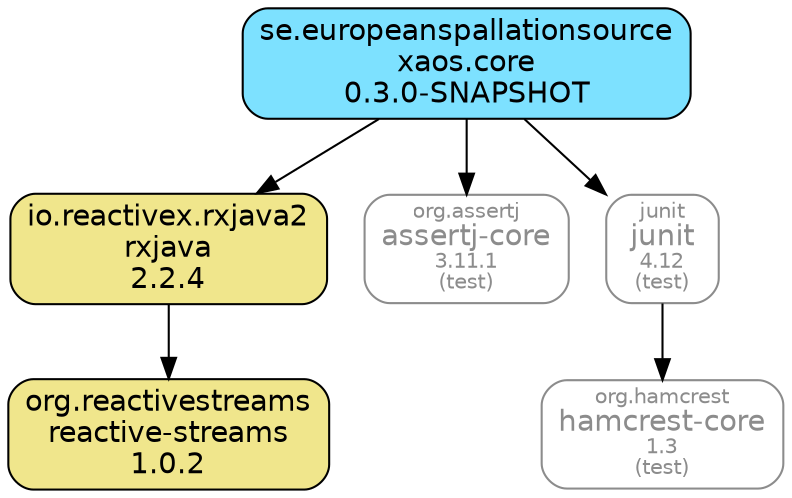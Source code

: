 digraph "xaos.core" {
  node [shape="box",style="rounded",fontname="Helvetica",fontsize="14"]
  edge [fontsize="10",fontname="Helvetica"]

  // Node Definitions:
  "io.reactivex.rxjava2:rxjava:jar:compile"[shape="box",style="rounded, filled",fillcolor="khaki",label=<io.reactivex.rxjava2<br/>rxjava<br/>2.2.4>]
  "org.reactivestreams:reactive-streams:jar:compile"[shape="box",style="rounded, filled",fillcolor="khaki",label=<org.reactivestreams<br/>reactive-streams<br/>1.0.2>]
  "se.europeanspallationsource:xaos.core:jar:compile"[shape="box",style="rounded, filled",fillcolor="#7DE1FF",label=<se.europeanspallationsource<br/>xaos.core<br/>0.3.0-SNAPSHOT>]
  "org.assertj:assertj-core:jar:test"[shape="box",style="rounded",color="grey55",fontname="Helvetica",fontsize="14",fontcolor="grey55",label=<<font color="grey55" point-size="10">org.assertj</font><br/>assertj-core<font color="grey55" point-size="10"><br/>3.11.1</font><font color="grey55" point-size="10"><br/>(test)</font>>]
  "junit:junit:jar:test"[shape="box",style="rounded",color="grey55",fontname="Helvetica",fontsize="14",fontcolor="grey55",label=<<font color="grey55" point-size="10">junit</font><br/>junit<font color="grey55" point-size="10"><br/>4.12</font><font color="grey55" point-size="10"><br/>(test)</font>>]
  "org.hamcrest:hamcrest-core:jar:test"[shape="box",style="rounded",color="grey55",fontname="Helvetica",fontsize="14",fontcolor="grey55",label=<<font color="grey55" point-size="10">org.hamcrest</font><br/>hamcrest-core<font color="grey55" point-size="10"><br/>1.3</font><font color="grey55" point-size="10"><br/>(test)</font>>]

  // Edge Definitions:
  "io.reactivex.rxjava2:rxjava:jar:compile" -> "org.reactivestreams:reactive-streams:jar:compile"
  "se.europeanspallationsource:xaos.core:jar:compile" -> "io.reactivex.rxjava2:rxjava:jar:compile"
  "se.europeanspallationsource:xaos.core:jar:compile" -> "org.assertj:assertj-core:jar:test"
  "junit:junit:jar:test" -> "org.hamcrest:hamcrest-core:jar:test"
  "se.europeanspallationsource:xaos.core:jar:compile" -> "junit:junit:jar:test"
}